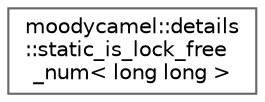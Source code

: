 digraph "类继承关系图"
{
 // INTERACTIVE_SVG=YES
 // LATEX_PDF_SIZE
  bgcolor="transparent";
  edge [fontname=Helvetica,fontsize=10,labelfontname=Helvetica,labelfontsize=10];
  node [fontname=Helvetica,fontsize=10,shape=box,height=0.2,width=0.4];
  rankdir="LR";
  Node0 [id="Node000000",label="moodycamel::details\l::static_is_lock_free\l_num\< long long \>",height=0.2,width=0.4,color="grey40", fillcolor="white", style="filled",URL="$de/da5/structmoodycamel_1_1details_1_1static__is__lock__free__num_3_01long_01long_01_4.html",tooltip=" "];
}

